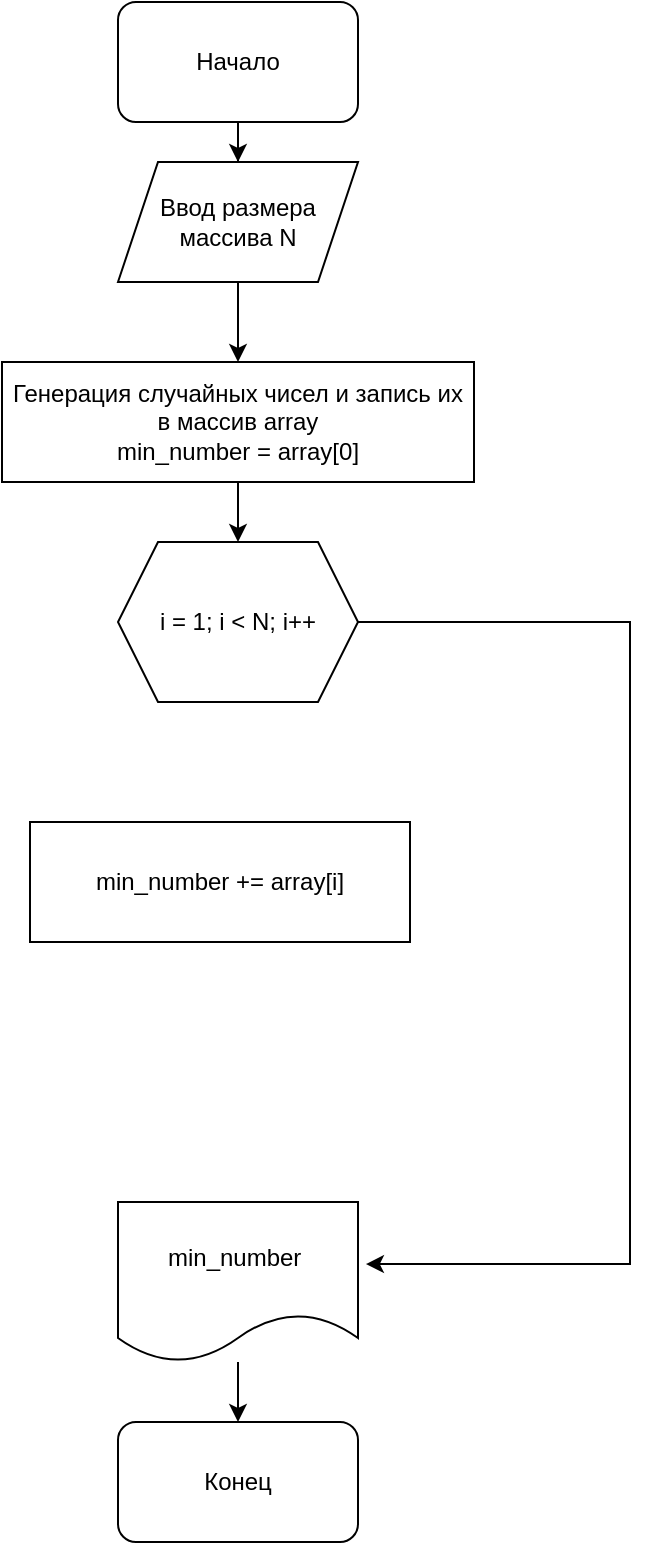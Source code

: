 <mxfile version="20.0.4" type="github">
  <diagram id="jJGRw95dWDgaeLlw6LhA" name="Page-1">
    <mxGraphModel dx="1422" dy="765" grid="1" gridSize="10" guides="1" tooltips="1" connect="1" arrows="1" fold="1" page="1" pageScale="1" pageWidth="827" pageHeight="1169" math="0" shadow="0">
      <root>
        <mxCell id="0" />
        <mxCell id="1" parent="0" />
        <mxCell id="5KVS-R2hr6FTwqYqiyv3-18" value="" style="edgeStyle=orthogonalEdgeStyle;rounded=0;orthogonalLoop=1;jettySize=auto;html=1;" edge="1" parent="1" source="5KVS-R2hr6FTwqYqiyv3-1" target="5KVS-R2hr6FTwqYqiyv3-4">
          <mxGeometry relative="1" as="geometry" />
        </mxCell>
        <mxCell id="5KVS-R2hr6FTwqYqiyv3-1" value="Начало" style="rounded=1;whiteSpace=wrap;html=1;" vertex="1" parent="1">
          <mxGeometry x="354" y="20" width="120" height="60" as="geometry" />
        </mxCell>
        <mxCell id="5KVS-R2hr6FTwqYqiyv3-2" value="Конец" style="rounded=1;whiteSpace=wrap;html=1;" vertex="1" parent="1">
          <mxGeometry x="354" y="730" width="120" height="60" as="geometry" />
        </mxCell>
        <mxCell id="5KVS-R2hr6FTwqYqiyv3-20" value="" style="edgeStyle=orthogonalEdgeStyle;rounded=0;orthogonalLoop=1;jettySize=auto;html=1;" edge="1" parent="1" source="5KVS-R2hr6FTwqYqiyv3-3" target="5KVS-R2hr6FTwqYqiyv3-5">
          <mxGeometry relative="1" as="geometry" />
        </mxCell>
        <mxCell id="5KVS-R2hr6FTwqYqiyv3-3" value="Генерация случайных чисел и запись их в массив array&lt;br&gt;min_number = array[0]" style="rounded=0;whiteSpace=wrap;html=1;" vertex="1" parent="1">
          <mxGeometry x="296" y="200" width="236" height="60" as="geometry" />
        </mxCell>
        <mxCell id="5KVS-R2hr6FTwqYqiyv3-19" value="" style="edgeStyle=orthogonalEdgeStyle;rounded=0;orthogonalLoop=1;jettySize=auto;html=1;" edge="1" parent="1" source="5KVS-R2hr6FTwqYqiyv3-4" target="5KVS-R2hr6FTwqYqiyv3-3">
          <mxGeometry relative="1" as="geometry" />
        </mxCell>
        <mxCell id="5KVS-R2hr6FTwqYqiyv3-4" value="Ввод размера массива N" style="shape=parallelogram;perimeter=parallelogramPerimeter;whiteSpace=wrap;html=1;fixedSize=1;" vertex="1" parent="1">
          <mxGeometry x="354" y="100" width="120" height="60" as="geometry" />
        </mxCell>
        <mxCell id="5KVS-R2hr6FTwqYqiyv3-12" style="edgeStyle=orthogonalEdgeStyle;rounded=0;orthogonalLoop=1;jettySize=auto;html=1;entryX=1.033;entryY=0.388;entryDx=0;entryDy=0;entryPerimeter=0;" edge="1" parent="1" source="5KVS-R2hr6FTwqYqiyv3-5" target="5KVS-R2hr6FTwqYqiyv3-16">
          <mxGeometry relative="1" as="geometry">
            <mxPoint x="570" y="690" as="targetPoint" />
            <Array as="points">
              <mxPoint x="610" y="330" />
              <mxPoint x="610" y="651" />
            </Array>
          </mxGeometry>
        </mxCell>
        <mxCell id="5KVS-R2hr6FTwqYqiyv3-5" value="i = 1; i &amp;lt; N; i++" style="shape=hexagon;perimeter=hexagonPerimeter2;whiteSpace=wrap;html=1;fixedSize=1;" vertex="1" parent="1">
          <mxGeometry x="354" y="290" width="120" height="80" as="geometry" />
        </mxCell>
        <mxCell id="5KVS-R2hr6FTwqYqiyv3-8" value="min_number += array[i]" style="whiteSpace=wrap;html=1;" vertex="1" parent="1">
          <mxGeometry x="310" y="430" width="190" height="60" as="geometry" />
        </mxCell>
        <mxCell id="5KVS-R2hr6FTwqYqiyv3-17" value="" style="edgeStyle=orthogonalEdgeStyle;rounded=0;orthogonalLoop=1;jettySize=auto;html=1;" edge="1" parent="1" source="5KVS-R2hr6FTwqYqiyv3-16" target="5KVS-R2hr6FTwqYqiyv3-2">
          <mxGeometry relative="1" as="geometry" />
        </mxCell>
        <mxCell id="5KVS-R2hr6FTwqYqiyv3-16" value="min_number&amp;nbsp;" style="shape=document;whiteSpace=wrap;html=1;boundedLbl=1;" vertex="1" parent="1">
          <mxGeometry x="354" y="620" width="120" height="80" as="geometry" />
        </mxCell>
      </root>
    </mxGraphModel>
  </diagram>
</mxfile>
